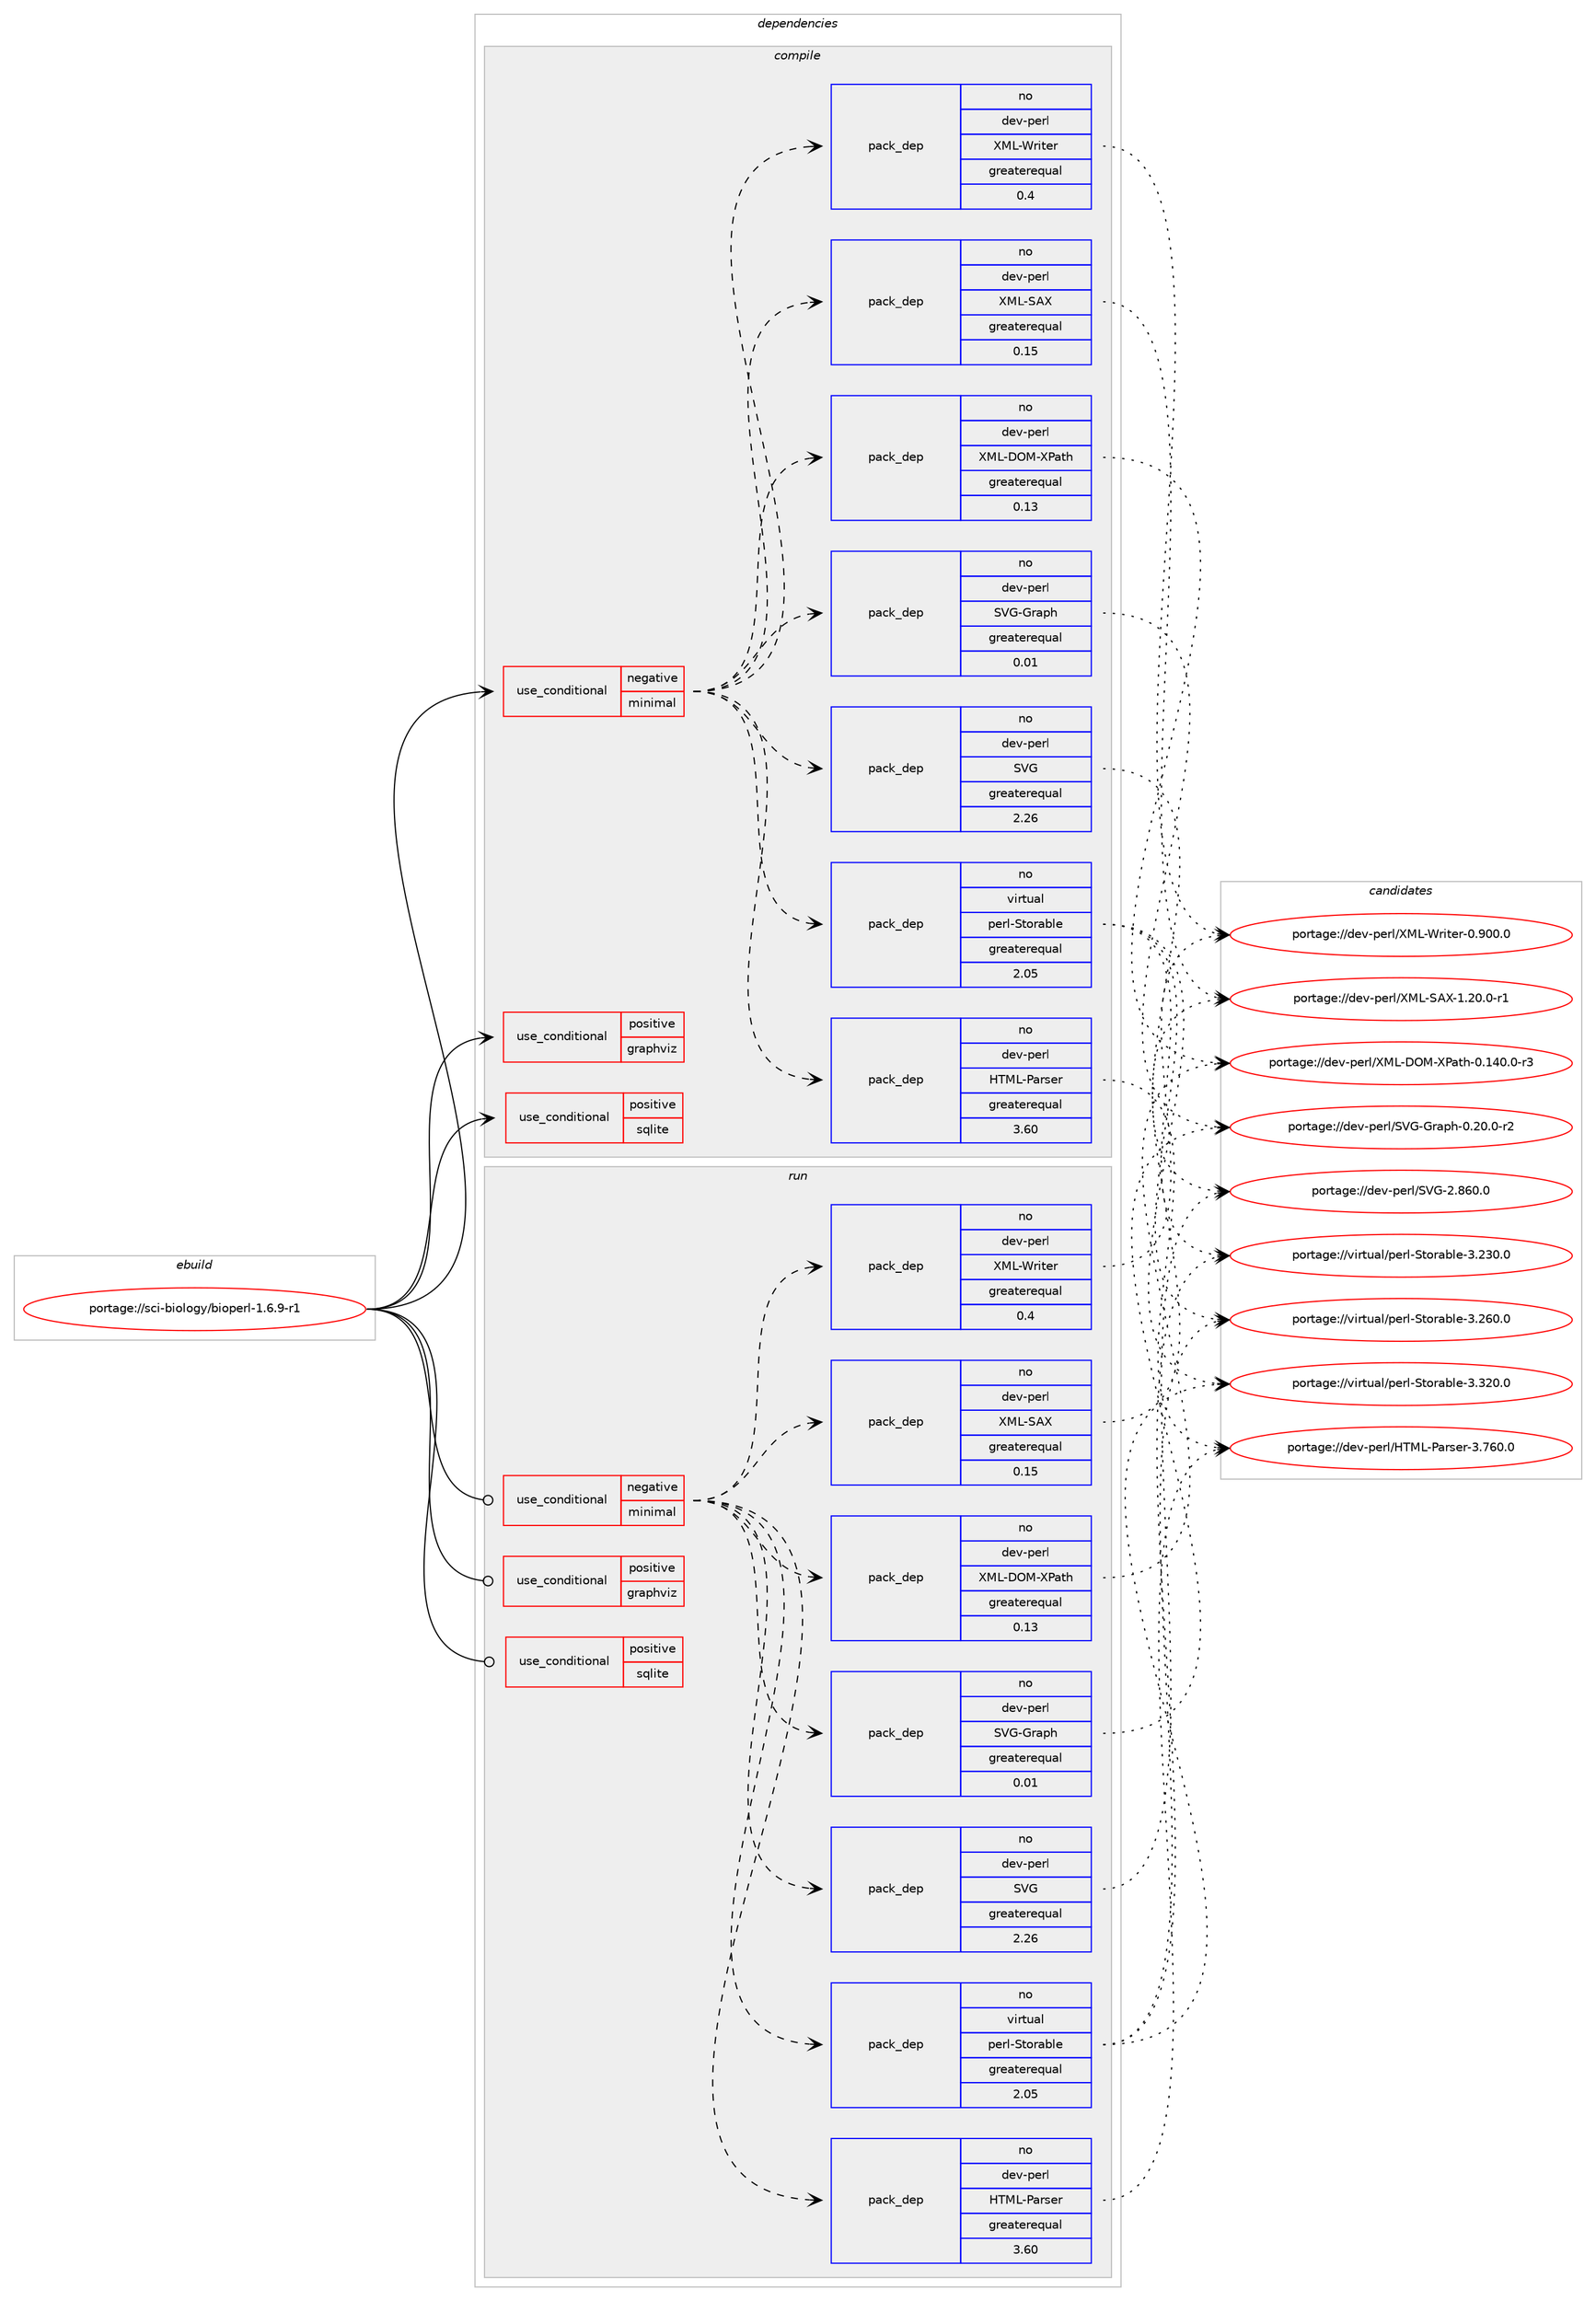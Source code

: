 digraph prolog {

# *************
# Graph options
# *************

newrank=true;
concentrate=true;
compound=true;
graph [rankdir=LR,fontname=Helvetica,fontsize=10,ranksep=1.5];#, ranksep=2.5, nodesep=0.2];
edge  [arrowhead=vee];
node  [fontname=Helvetica,fontsize=10];

# **********
# The ebuild
# **********

subgraph cluster_leftcol {
color=gray;
rank=same;
label=<<i>ebuild</i>>;
id [label="portage://sci-biology/bioperl-1.6.9-r1", color=red, width=4, href="../sci-biology/bioperl-1.6.9-r1.svg"];
}

# ****************
# The dependencies
# ****************

subgraph cluster_midcol {
color=gray;
label=<<i>dependencies</i>>;
subgraph cluster_compile {
fillcolor="#eeeeee";
style=filled;
label=<<i>compile</i>>;
subgraph cond324 {
dependency733 [label=<<TABLE BORDER="0" CELLBORDER="1" CELLSPACING="0" CELLPADDING="4"><TR><TD ROWSPAN="3" CELLPADDING="10">use_conditional</TD></TR><TR><TD>negative</TD></TR><TR><TD>minimal</TD></TR></TABLE>>, shape=none, color=red];
# *** BEGIN UNKNOWN DEPENDENCY TYPE (TODO) ***
# dependency733 -> package_dependency(portage://sci-biology/bioperl-1.6.9-r1,install,no,dev-perl,Algorithm-Munkres,none,[,,],[],[])
# *** END UNKNOWN DEPENDENCY TYPE (TODO) ***

# *** BEGIN UNKNOWN DEPENDENCY TYPE (TODO) ***
# dependency733 -> package_dependency(portage://sci-biology/bioperl-1.6.9-r1,install,no,dev-perl,Array-Compare,none,[,,],[],[])
# *** END UNKNOWN DEPENDENCY TYPE (TODO) ***

# *** BEGIN UNKNOWN DEPENDENCY TYPE (TODO) ***
# dependency733 -> package_dependency(portage://sci-biology/bioperl-1.6.9-r1,install,no,dev-perl,YAML,none,[,,],[],[])
# *** END UNKNOWN DEPENDENCY TYPE (TODO) ***

# *** BEGIN UNKNOWN DEPENDENCY TYPE (TODO) ***
# dependency733 -> package_dependency(portage://sci-biology/bioperl-1.6.9-r1,install,no,dev-perl,Bio-ASN1-EntrezGene,none,[,,],[],[])
# *** END UNKNOWN DEPENDENCY TYPE (TODO) ***

# *** BEGIN UNKNOWN DEPENDENCY TYPE (TODO) ***
# dependency733 -> package_dependency(portage://sci-biology/bioperl-1.6.9-r1,install,no,dev-perl,Clone,none,[,,],[],[])
# *** END UNKNOWN DEPENDENCY TYPE (TODO) ***

# *** BEGIN UNKNOWN DEPENDENCY TYPE (TODO) ***
# dependency733 -> package_dependency(portage://sci-biology/bioperl-1.6.9-r1,install,no,dev-perl,Convert-Binary-C,none,[,,],[],[])
# *** END UNKNOWN DEPENDENCY TYPE (TODO) ***

# *** BEGIN UNKNOWN DEPENDENCY TYPE (TODO) ***
# dependency733 -> package_dependency(portage://sci-biology/bioperl-1.6.9-r1,install,no,dev-perl,Data-Stag,none,[,,],[],[])
# *** END UNKNOWN DEPENDENCY TYPE (TODO) ***

# *** BEGIN UNKNOWN DEPENDENCY TYPE (TODO) ***
# dependency733 -> package_dependency(portage://sci-biology/bioperl-1.6.9-r1,install,no,dev-perl,GD,none,[,,],[],[])
# *** END UNKNOWN DEPENDENCY TYPE (TODO) ***

# *** BEGIN UNKNOWN DEPENDENCY TYPE (TODO) ***
# dependency733 -> package_dependency(portage://sci-biology/bioperl-1.6.9-r1,install,no,dev-perl,Graph,none,[,,],[],[])
# *** END UNKNOWN DEPENDENCY TYPE (TODO) ***

subgraph pack403 {
dependency734 [label=<<TABLE BORDER="0" CELLBORDER="1" CELLSPACING="0" CELLPADDING="4" WIDTH="220"><TR><TD ROWSPAN="6" CELLPADDING="30">pack_dep</TD></TR><TR><TD WIDTH="110">no</TD></TR><TR><TD>dev-perl</TD></TR><TR><TD>HTML-Parser</TD></TR><TR><TD>greaterequal</TD></TR><TR><TD>3.60</TD></TR></TABLE>>, shape=none, color=blue];
}
dependency733:e -> dependency734:w [weight=20,style="dashed",arrowhead="vee"];
# *** BEGIN UNKNOWN DEPENDENCY TYPE (TODO) ***
# dependency733 -> package_dependency(portage://sci-biology/bioperl-1.6.9-r1,install,no,dev-perl,List-MoreUtils,none,[,,],[],[])
# *** END UNKNOWN DEPENDENCY TYPE (TODO) ***

# *** BEGIN UNKNOWN DEPENDENCY TYPE (TODO) ***
# dependency733 -> package_dependency(portage://sci-biology/bioperl-1.6.9-r1,install,no,dev-perl,Math-Random,none,[,,],[],[])
# *** END UNKNOWN DEPENDENCY TYPE (TODO) ***

# *** BEGIN UNKNOWN DEPENDENCY TYPE (TODO) ***
# dependency733 -> package_dependency(portage://sci-biology/bioperl-1.6.9-r1,install,no,dev-perl,PostScript,none,[,,],[],[])
# *** END UNKNOWN DEPENDENCY TYPE (TODO) ***

# *** BEGIN UNKNOWN DEPENDENCY TYPE (TODO) ***
# dependency733 -> package_dependency(portage://sci-biology/bioperl-1.6.9-r1,install,no,dev-perl,Set-Scalar,none,[,,],[],[])
# *** END UNKNOWN DEPENDENCY TYPE (TODO) ***

# *** BEGIN UNKNOWN DEPENDENCY TYPE (TODO) ***
# dependency733 -> package_dependency(portage://sci-biology/bioperl-1.6.9-r1,install,no,dev-perl,SOAP-Lite,none,[,,],[],[])
# *** END UNKNOWN DEPENDENCY TYPE (TODO) ***

# *** BEGIN UNKNOWN DEPENDENCY TYPE (TODO) ***
# dependency733 -> package_dependency(portage://sci-biology/bioperl-1.6.9-r1,install,no,dev-perl,Sort-Naturally,none,[,,],[],[])
# *** END UNKNOWN DEPENDENCY TYPE (TODO) ***

# *** BEGIN UNKNOWN DEPENDENCY TYPE (TODO) ***
# dependency733 -> package_dependency(portage://sci-biology/bioperl-1.6.9-r1,install,no,dev-perl,Spreadsheet-ParseExcel,none,[,,],[],[])
# *** END UNKNOWN DEPENDENCY TYPE (TODO) ***

subgraph pack404 {
dependency735 [label=<<TABLE BORDER="0" CELLBORDER="1" CELLSPACING="0" CELLPADDING="4" WIDTH="220"><TR><TD ROWSPAN="6" CELLPADDING="30">pack_dep</TD></TR><TR><TD WIDTH="110">no</TD></TR><TR><TD>virtual</TD></TR><TR><TD>perl-Storable</TD></TR><TR><TD>greaterequal</TD></TR><TR><TD>2.05</TD></TR></TABLE>>, shape=none, color=blue];
}
dependency733:e -> dependency735:w [weight=20,style="dashed",arrowhead="vee"];
subgraph pack405 {
dependency736 [label=<<TABLE BORDER="0" CELLBORDER="1" CELLSPACING="0" CELLPADDING="4" WIDTH="220"><TR><TD ROWSPAN="6" CELLPADDING="30">pack_dep</TD></TR><TR><TD WIDTH="110">no</TD></TR><TR><TD>dev-perl</TD></TR><TR><TD>SVG</TD></TR><TR><TD>greaterequal</TD></TR><TR><TD>2.26</TD></TR></TABLE>>, shape=none, color=blue];
}
dependency733:e -> dependency736:w [weight=20,style="dashed",arrowhead="vee"];
subgraph pack406 {
dependency737 [label=<<TABLE BORDER="0" CELLBORDER="1" CELLSPACING="0" CELLPADDING="4" WIDTH="220"><TR><TD ROWSPAN="6" CELLPADDING="30">pack_dep</TD></TR><TR><TD WIDTH="110">no</TD></TR><TR><TD>dev-perl</TD></TR><TR><TD>SVG-Graph</TD></TR><TR><TD>greaterequal</TD></TR><TR><TD>0.01</TD></TR></TABLE>>, shape=none, color=blue];
}
dependency733:e -> dependency737:w [weight=20,style="dashed",arrowhead="vee"];
# *** BEGIN UNKNOWN DEPENDENCY TYPE (TODO) ***
# dependency733 -> package_dependency(portage://sci-biology/bioperl-1.6.9-r1,install,no,dev-perl,URI,none,[,,],[],[])
# *** END UNKNOWN DEPENDENCY TYPE (TODO) ***

subgraph pack407 {
dependency738 [label=<<TABLE BORDER="0" CELLBORDER="1" CELLSPACING="0" CELLPADDING="4" WIDTH="220"><TR><TD ROWSPAN="6" CELLPADDING="30">pack_dep</TD></TR><TR><TD WIDTH="110">no</TD></TR><TR><TD>dev-perl</TD></TR><TR><TD>XML-DOM-XPath</TD></TR><TR><TD>greaterequal</TD></TR><TR><TD>0.13</TD></TR></TABLE>>, shape=none, color=blue];
}
dependency733:e -> dependency738:w [weight=20,style="dashed",arrowhead="vee"];
# *** BEGIN UNKNOWN DEPENDENCY TYPE (TODO) ***
# dependency733 -> package_dependency(portage://sci-biology/bioperl-1.6.9-r1,install,no,dev-perl,XML-Parser,none,[,,],[],[])
# *** END UNKNOWN DEPENDENCY TYPE (TODO) ***

subgraph pack408 {
dependency739 [label=<<TABLE BORDER="0" CELLBORDER="1" CELLSPACING="0" CELLPADDING="4" WIDTH="220"><TR><TD ROWSPAN="6" CELLPADDING="30">pack_dep</TD></TR><TR><TD WIDTH="110">no</TD></TR><TR><TD>dev-perl</TD></TR><TR><TD>XML-SAX</TD></TR><TR><TD>greaterequal</TD></TR><TR><TD>0.15</TD></TR></TABLE>>, shape=none, color=blue];
}
dependency733:e -> dependency739:w [weight=20,style="dashed",arrowhead="vee"];
# *** BEGIN UNKNOWN DEPENDENCY TYPE (TODO) ***
# dependency733 -> package_dependency(portage://sci-biology/bioperl-1.6.9-r1,install,no,dev-perl,XML-Simple,none,[,,],[],[])
# *** END UNKNOWN DEPENDENCY TYPE (TODO) ***

# *** BEGIN UNKNOWN DEPENDENCY TYPE (TODO) ***
# dependency733 -> package_dependency(portage://sci-biology/bioperl-1.6.9-r1,install,no,dev-perl,XML-Twig,none,[,,],[],[])
# *** END UNKNOWN DEPENDENCY TYPE (TODO) ***

subgraph pack409 {
dependency740 [label=<<TABLE BORDER="0" CELLBORDER="1" CELLSPACING="0" CELLPADDING="4" WIDTH="220"><TR><TD ROWSPAN="6" CELLPADDING="30">pack_dep</TD></TR><TR><TD WIDTH="110">no</TD></TR><TR><TD>dev-perl</TD></TR><TR><TD>XML-Writer</TD></TR><TR><TD>greaterequal</TD></TR><TR><TD>0.4</TD></TR></TABLE>>, shape=none, color=blue];
}
dependency733:e -> dependency740:w [weight=20,style="dashed",arrowhead="vee"];
# *** BEGIN UNKNOWN DEPENDENCY TYPE (TODO) ***
# dependency733 -> package_dependency(portage://sci-biology/bioperl-1.6.9-r1,install,no,dev-perl,XML-DOM,none,[,,],[],[])
# *** END UNKNOWN DEPENDENCY TYPE (TODO) ***

# *** BEGIN UNKNOWN DEPENDENCY TYPE (TODO) ***
# dependency733 -> package_dependency(portage://sci-biology/bioperl-1.6.9-r1,install,no,dev-perl,XML-XPath,none,[,,],[],[])
# *** END UNKNOWN DEPENDENCY TYPE (TODO) ***

}
id:e -> dependency733:w [weight=20,style="solid",arrowhead="vee"];
subgraph cond325 {
dependency741 [label=<<TABLE BORDER="0" CELLBORDER="1" CELLSPACING="0" CELLPADDING="4"><TR><TD ROWSPAN="3" CELLPADDING="10">use_conditional</TD></TR><TR><TD>positive</TD></TR><TR><TD>graphviz</TD></TR></TABLE>>, shape=none, color=red];
# *** BEGIN UNKNOWN DEPENDENCY TYPE (TODO) ***
# dependency741 -> package_dependency(portage://sci-biology/bioperl-1.6.9-r1,install,no,dev-perl,GraphViz,none,[,,],[],[])
# *** END UNKNOWN DEPENDENCY TYPE (TODO) ***

}
id:e -> dependency741:w [weight=20,style="solid",arrowhead="vee"];
subgraph cond326 {
dependency742 [label=<<TABLE BORDER="0" CELLBORDER="1" CELLSPACING="0" CELLPADDING="4"><TR><TD ROWSPAN="3" CELLPADDING="10">use_conditional</TD></TR><TR><TD>positive</TD></TR><TR><TD>sqlite</TD></TR></TABLE>>, shape=none, color=red];
# *** BEGIN UNKNOWN DEPENDENCY TYPE (TODO) ***
# dependency742 -> package_dependency(portage://sci-biology/bioperl-1.6.9-r1,install,no,dev-perl,DBD-SQLite,none,[,,],[],[])
# *** END UNKNOWN DEPENDENCY TYPE (TODO) ***

}
id:e -> dependency742:w [weight=20,style="solid",arrowhead="vee"];
# *** BEGIN UNKNOWN DEPENDENCY TYPE (TODO) ***
# id -> package_dependency(portage://sci-biology/bioperl-1.6.9-r1,install,no,dev-lang,perl,none,[,,],[],[])
# *** END UNKNOWN DEPENDENCY TYPE (TODO) ***

# *** BEGIN UNKNOWN DEPENDENCY TYPE (TODO) ***
# id -> package_dependency(portage://sci-biology/bioperl-1.6.9-r1,install,no,dev-perl,libwww-perl,none,[,,],[],[])
# *** END UNKNOWN DEPENDENCY TYPE (TODO) ***

}
subgraph cluster_compileandrun {
fillcolor="#eeeeee";
style=filled;
label=<<i>compile and run</i>>;
}
subgraph cluster_run {
fillcolor="#eeeeee";
style=filled;
label=<<i>run</i>>;
subgraph cond327 {
dependency743 [label=<<TABLE BORDER="0" CELLBORDER="1" CELLSPACING="0" CELLPADDING="4"><TR><TD ROWSPAN="3" CELLPADDING="10">use_conditional</TD></TR><TR><TD>negative</TD></TR><TR><TD>minimal</TD></TR></TABLE>>, shape=none, color=red];
# *** BEGIN UNKNOWN DEPENDENCY TYPE (TODO) ***
# dependency743 -> package_dependency(portage://sci-biology/bioperl-1.6.9-r1,run,no,dev-perl,Algorithm-Munkres,none,[,,],[],[])
# *** END UNKNOWN DEPENDENCY TYPE (TODO) ***

# *** BEGIN UNKNOWN DEPENDENCY TYPE (TODO) ***
# dependency743 -> package_dependency(portage://sci-biology/bioperl-1.6.9-r1,run,no,dev-perl,Array-Compare,none,[,,],[],[])
# *** END UNKNOWN DEPENDENCY TYPE (TODO) ***

# *** BEGIN UNKNOWN DEPENDENCY TYPE (TODO) ***
# dependency743 -> package_dependency(portage://sci-biology/bioperl-1.6.9-r1,run,no,dev-perl,YAML,none,[,,],[],[])
# *** END UNKNOWN DEPENDENCY TYPE (TODO) ***

# *** BEGIN UNKNOWN DEPENDENCY TYPE (TODO) ***
# dependency743 -> package_dependency(portage://sci-biology/bioperl-1.6.9-r1,run,no,dev-perl,Bio-ASN1-EntrezGene,none,[,,],[],[])
# *** END UNKNOWN DEPENDENCY TYPE (TODO) ***

# *** BEGIN UNKNOWN DEPENDENCY TYPE (TODO) ***
# dependency743 -> package_dependency(portage://sci-biology/bioperl-1.6.9-r1,run,no,dev-perl,Clone,none,[,,],[],[])
# *** END UNKNOWN DEPENDENCY TYPE (TODO) ***

# *** BEGIN UNKNOWN DEPENDENCY TYPE (TODO) ***
# dependency743 -> package_dependency(portage://sci-biology/bioperl-1.6.9-r1,run,no,dev-perl,Convert-Binary-C,none,[,,],[],[])
# *** END UNKNOWN DEPENDENCY TYPE (TODO) ***

# *** BEGIN UNKNOWN DEPENDENCY TYPE (TODO) ***
# dependency743 -> package_dependency(portage://sci-biology/bioperl-1.6.9-r1,run,no,dev-perl,Data-Stag,none,[,,],[],[])
# *** END UNKNOWN DEPENDENCY TYPE (TODO) ***

# *** BEGIN UNKNOWN DEPENDENCY TYPE (TODO) ***
# dependency743 -> package_dependency(portage://sci-biology/bioperl-1.6.9-r1,run,no,dev-perl,GD,none,[,,],[],[])
# *** END UNKNOWN DEPENDENCY TYPE (TODO) ***

# *** BEGIN UNKNOWN DEPENDENCY TYPE (TODO) ***
# dependency743 -> package_dependency(portage://sci-biology/bioperl-1.6.9-r1,run,no,dev-perl,Graph,none,[,,],[],[])
# *** END UNKNOWN DEPENDENCY TYPE (TODO) ***

subgraph pack410 {
dependency744 [label=<<TABLE BORDER="0" CELLBORDER="1" CELLSPACING="0" CELLPADDING="4" WIDTH="220"><TR><TD ROWSPAN="6" CELLPADDING="30">pack_dep</TD></TR><TR><TD WIDTH="110">no</TD></TR><TR><TD>dev-perl</TD></TR><TR><TD>HTML-Parser</TD></TR><TR><TD>greaterequal</TD></TR><TR><TD>3.60</TD></TR></TABLE>>, shape=none, color=blue];
}
dependency743:e -> dependency744:w [weight=20,style="dashed",arrowhead="vee"];
# *** BEGIN UNKNOWN DEPENDENCY TYPE (TODO) ***
# dependency743 -> package_dependency(portage://sci-biology/bioperl-1.6.9-r1,run,no,dev-perl,List-MoreUtils,none,[,,],[],[])
# *** END UNKNOWN DEPENDENCY TYPE (TODO) ***

# *** BEGIN UNKNOWN DEPENDENCY TYPE (TODO) ***
# dependency743 -> package_dependency(portage://sci-biology/bioperl-1.6.9-r1,run,no,dev-perl,Math-Random,none,[,,],[],[])
# *** END UNKNOWN DEPENDENCY TYPE (TODO) ***

# *** BEGIN UNKNOWN DEPENDENCY TYPE (TODO) ***
# dependency743 -> package_dependency(portage://sci-biology/bioperl-1.6.9-r1,run,no,dev-perl,PostScript,none,[,,],[],[])
# *** END UNKNOWN DEPENDENCY TYPE (TODO) ***

# *** BEGIN UNKNOWN DEPENDENCY TYPE (TODO) ***
# dependency743 -> package_dependency(portage://sci-biology/bioperl-1.6.9-r1,run,no,dev-perl,Set-Scalar,none,[,,],[],[])
# *** END UNKNOWN DEPENDENCY TYPE (TODO) ***

# *** BEGIN UNKNOWN DEPENDENCY TYPE (TODO) ***
# dependency743 -> package_dependency(portage://sci-biology/bioperl-1.6.9-r1,run,no,dev-perl,SOAP-Lite,none,[,,],[],[])
# *** END UNKNOWN DEPENDENCY TYPE (TODO) ***

# *** BEGIN UNKNOWN DEPENDENCY TYPE (TODO) ***
# dependency743 -> package_dependency(portage://sci-biology/bioperl-1.6.9-r1,run,no,dev-perl,Sort-Naturally,none,[,,],[],[])
# *** END UNKNOWN DEPENDENCY TYPE (TODO) ***

# *** BEGIN UNKNOWN DEPENDENCY TYPE (TODO) ***
# dependency743 -> package_dependency(portage://sci-biology/bioperl-1.6.9-r1,run,no,dev-perl,Spreadsheet-ParseExcel,none,[,,],[],[])
# *** END UNKNOWN DEPENDENCY TYPE (TODO) ***

subgraph pack411 {
dependency745 [label=<<TABLE BORDER="0" CELLBORDER="1" CELLSPACING="0" CELLPADDING="4" WIDTH="220"><TR><TD ROWSPAN="6" CELLPADDING="30">pack_dep</TD></TR><TR><TD WIDTH="110">no</TD></TR><TR><TD>virtual</TD></TR><TR><TD>perl-Storable</TD></TR><TR><TD>greaterequal</TD></TR><TR><TD>2.05</TD></TR></TABLE>>, shape=none, color=blue];
}
dependency743:e -> dependency745:w [weight=20,style="dashed",arrowhead="vee"];
subgraph pack412 {
dependency746 [label=<<TABLE BORDER="0" CELLBORDER="1" CELLSPACING="0" CELLPADDING="4" WIDTH="220"><TR><TD ROWSPAN="6" CELLPADDING="30">pack_dep</TD></TR><TR><TD WIDTH="110">no</TD></TR><TR><TD>dev-perl</TD></TR><TR><TD>SVG</TD></TR><TR><TD>greaterequal</TD></TR><TR><TD>2.26</TD></TR></TABLE>>, shape=none, color=blue];
}
dependency743:e -> dependency746:w [weight=20,style="dashed",arrowhead="vee"];
subgraph pack413 {
dependency747 [label=<<TABLE BORDER="0" CELLBORDER="1" CELLSPACING="0" CELLPADDING="4" WIDTH="220"><TR><TD ROWSPAN="6" CELLPADDING="30">pack_dep</TD></TR><TR><TD WIDTH="110">no</TD></TR><TR><TD>dev-perl</TD></TR><TR><TD>SVG-Graph</TD></TR><TR><TD>greaterequal</TD></TR><TR><TD>0.01</TD></TR></TABLE>>, shape=none, color=blue];
}
dependency743:e -> dependency747:w [weight=20,style="dashed",arrowhead="vee"];
# *** BEGIN UNKNOWN DEPENDENCY TYPE (TODO) ***
# dependency743 -> package_dependency(portage://sci-biology/bioperl-1.6.9-r1,run,no,dev-perl,URI,none,[,,],[],[])
# *** END UNKNOWN DEPENDENCY TYPE (TODO) ***

subgraph pack414 {
dependency748 [label=<<TABLE BORDER="0" CELLBORDER="1" CELLSPACING="0" CELLPADDING="4" WIDTH="220"><TR><TD ROWSPAN="6" CELLPADDING="30">pack_dep</TD></TR><TR><TD WIDTH="110">no</TD></TR><TR><TD>dev-perl</TD></TR><TR><TD>XML-DOM-XPath</TD></TR><TR><TD>greaterequal</TD></TR><TR><TD>0.13</TD></TR></TABLE>>, shape=none, color=blue];
}
dependency743:e -> dependency748:w [weight=20,style="dashed",arrowhead="vee"];
# *** BEGIN UNKNOWN DEPENDENCY TYPE (TODO) ***
# dependency743 -> package_dependency(portage://sci-biology/bioperl-1.6.9-r1,run,no,dev-perl,XML-Parser,none,[,,],[],[])
# *** END UNKNOWN DEPENDENCY TYPE (TODO) ***

subgraph pack415 {
dependency749 [label=<<TABLE BORDER="0" CELLBORDER="1" CELLSPACING="0" CELLPADDING="4" WIDTH="220"><TR><TD ROWSPAN="6" CELLPADDING="30">pack_dep</TD></TR><TR><TD WIDTH="110">no</TD></TR><TR><TD>dev-perl</TD></TR><TR><TD>XML-SAX</TD></TR><TR><TD>greaterequal</TD></TR><TR><TD>0.15</TD></TR></TABLE>>, shape=none, color=blue];
}
dependency743:e -> dependency749:w [weight=20,style="dashed",arrowhead="vee"];
# *** BEGIN UNKNOWN DEPENDENCY TYPE (TODO) ***
# dependency743 -> package_dependency(portage://sci-biology/bioperl-1.6.9-r1,run,no,dev-perl,XML-Simple,none,[,,],[],[])
# *** END UNKNOWN DEPENDENCY TYPE (TODO) ***

# *** BEGIN UNKNOWN DEPENDENCY TYPE (TODO) ***
# dependency743 -> package_dependency(portage://sci-biology/bioperl-1.6.9-r1,run,no,dev-perl,XML-Twig,none,[,,],[],[])
# *** END UNKNOWN DEPENDENCY TYPE (TODO) ***

subgraph pack416 {
dependency750 [label=<<TABLE BORDER="0" CELLBORDER="1" CELLSPACING="0" CELLPADDING="4" WIDTH="220"><TR><TD ROWSPAN="6" CELLPADDING="30">pack_dep</TD></TR><TR><TD WIDTH="110">no</TD></TR><TR><TD>dev-perl</TD></TR><TR><TD>XML-Writer</TD></TR><TR><TD>greaterequal</TD></TR><TR><TD>0.4</TD></TR></TABLE>>, shape=none, color=blue];
}
dependency743:e -> dependency750:w [weight=20,style="dashed",arrowhead="vee"];
# *** BEGIN UNKNOWN DEPENDENCY TYPE (TODO) ***
# dependency743 -> package_dependency(portage://sci-biology/bioperl-1.6.9-r1,run,no,dev-perl,XML-DOM,none,[,,],[],[])
# *** END UNKNOWN DEPENDENCY TYPE (TODO) ***

# *** BEGIN UNKNOWN DEPENDENCY TYPE (TODO) ***
# dependency743 -> package_dependency(portage://sci-biology/bioperl-1.6.9-r1,run,no,dev-perl,XML-XPath,none,[,,],[],[])
# *** END UNKNOWN DEPENDENCY TYPE (TODO) ***

}
id:e -> dependency743:w [weight=20,style="solid",arrowhead="odot"];
subgraph cond328 {
dependency751 [label=<<TABLE BORDER="0" CELLBORDER="1" CELLSPACING="0" CELLPADDING="4"><TR><TD ROWSPAN="3" CELLPADDING="10">use_conditional</TD></TR><TR><TD>positive</TD></TR><TR><TD>graphviz</TD></TR></TABLE>>, shape=none, color=red];
# *** BEGIN UNKNOWN DEPENDENCY TYPE (TODO) ***
# dependency751 -> package_dependency(portage://sci-biology/bioperl-1.6.9-r1,run,no,dev-perl,GraphViz,none,[,,],[],[])
# *** END UNKNOWN DEPENDENCY TYPE (TODO) ***

}
id:e -> dependency751:w [weight=20,style="solid",arrowhead="odot"];
subgraph cond329 {
dependency752 [label=<<TABLE BORDER="0" CELLBORDER="1" CELLSPACING="0" CELLPADDING="4"><TR><TD ROWSPAN="3" CELLPADDING="10">use_conditional</TD></TR><TR><TD>positive</TD></TR><TR><TD>sqlite</TD></TR></TABLE>>, shape=none, color=red];
# *** BEGIN UNKNOWN DEPENDENCY TYPE (TODO) ***
# dependency752 -> package_dependency(portage://sci-biology/bioperl-1.6.9-r1,run,no,dev-perl,DBD-SQLite,none,[,,],[],[])
# *** END UNKNOWN DEPENDENCY TYPE (TODO) ***

}
id:e -> dependency752:w [weight=20,style="solid",arrowhead="odot"];
# *** BEGIN UNKNOWN DEPENDENCY TYPE (TODO) ***
# id -> package_dependency(portage://sci-biology/bioperl-1.6.9-r1,run,no,dev-lang,perl,none,[,,],any_same_slot,[])
# *** END UNKNOWN DEPENDENCY TYPE (TODO) ***

# *** BEGIN UNKNOWN DEPENDENCY TYPE (TODO) ***
# id -> package_dependency(portage://sci-biology/bioperl-1.6.9-r1,run,no,dev-perl,libwww-perl,none,[,,],[],[])
# *** END UNKNOWN DEPENDENCY TYPE (TODO) ***

}
}

# **************
# The candidates
# **************

subgraph cluster_choices {
rank=same;
color=gray;
label=<<i>candidates</i>>;

subgraph choice403 {
color=black;
nodesep=1;
choice1001011184511210111410847728477764580971141151011144551465554484648 [label="portage://dev-perl/HTML-Parser-3.760.0", color=red, width=4,href="../dev-perl/HTML-Parser-3.760.0.svg"];
dependency734:e -> choice1001011184511210111410847728477764580971141151011144551465554484648:w [style=dotted,weight="100"];
}
subgraph choice404 {
color=black;
nodesep=1;
choice1181051141161179710847112101114108458311611111497981081014551465051484648 [label="portage://virtual/perl-Storable-3.230.0", color=red, width=4,href="../virtual/perl-Storable-3.230.0.svg"];
choice1181051141161179710847112101114108458311611111497981081014551465054484648 [label="portage://virtual/perl-Storable-3.260.0", color=red, width=4,href="../virtual/perl-Storable-3.260.0.svg"];
choice1181051141161179710847112101114108458311611111497981081014551465150484648 [label="portage://virtual/perl-Storable-3.320.0", color=red, width=4,href="../virtual/perl-Storable-3.320.0.svg"];
dependency735:e -> choice1181051141161179710847112101114108458311611111497981081014551465051484648:w [style=dotted,weight="100"];
dependency735:e -> choice1181051141161179710847112101114108458311611111497981081014551465054484648:w [style=dotted,weight="100"];
dependency735:e -> choice1181051141161179710847112101114108458311611111497981081014551465150484648:w [style=dotted,weight="100"];
}
subgraph choice405 {
color=black;
nodesep=1;
choice10010111845112101114108478386714550465654484648 [label="portage://dev-perl/SVG-2.860.0", color=red, width=4,href="../dev-perl/SVG-2.860.0.svg"];
dependency736:e -> choice10010111845112101114108478386714550465654484648:w [style=dotted,weight="100"];
}
subgraph choice406 {
color=black;
nodesep=1;
choice1001011184511210111410847838671457111497112104454846504846484511450 [label="portage://dev-perl/SVG-Graph-0.20.0-r2", color=red, width=4,href="../dev-perl/SVG-Graph-0.20.0-r2.svg"];
dependency737:e -> choice1001011184511210111410847838671457111497112104454846504846484511450:w [style=dotted,weight="100"];
}
subgraph choice407 {
color=black;
nodesep=1;
choice1001011184511210111410847887776456879774588809711610445484649524846484511451 [label="portage://dev-perl/XML-DOM-XPath-0.140.0-r3", color=red, width=4,href="../dev-perl/XML-DOM-XPath-0.140.0-r3.svg"];
dependency738:e -> choice1001011184511210111410847887776456879774588809711610445484649524846484511451:w [style=dotted,weight="100"];
}
subgraph choice408 {
color=black;
nodesep=1;
choice100101118451121011141084788777645836588454946504846484511449 [label="portage://dev-perl/XML-SAX-1.20.0-r1", color=red, width=4,href="../dev-perl/XML-SAX-1.20.0-r1.svg"];
dependency739:e -> choice100101118451121011141084788777645836588454946504846484511449:w [style=dotted,weight="100"];
}
subgraph choice409 {
color=black;
nodesep=1;
choice100101118451121011141084788777645871141051161011144548465748484648 [label="portage://dev-perl/XML-Writer-0.900.0", color=red, width=4,href="../dev-perl/XML-Writer-0.900.0.svg"];
dependency740:e -> choice100101118451121011141084788777645871141051161011144548465748484648:w [style=dotted,weight="100"];
}
subgraph choice410 {
color=black;
nodesep=1;
choice1001011184511210111410847728477764580971141151011144551465554484648 [label="portage://dev-perl/HTML-Parser-3.760.0", color=red, width=4,href="../dev-perl/HTML-Parser-3.760.0.svg"];
dependency744:e -> choice1001011184511210111410847728477764580971141151011144551465554484648:w [style=dotted,weight="100"];
}
subgraph choice411 {
color=black;
nodesep=1;
choice1181051141161179710847112101114108458311611111497981081014551465051484648 [label="portage://virtual/perl-Storable-3.230.0", color=red, width=4,href="../virtual/perl-Storable-3.230.0.svg"];
choice1181051141161179710847112101114108458311611111497981081014551465054484648 [label="portage://virtual/perl-Storable-3.260.0", color=red, width=4,href="../virtual/perl-Storable-3.260.0.svg"];
choice1181051141161179710847112101114108458311611111497981081014551465150484648 [label="portage://virtual/perl-Storable-3.320.0", color=red, width=4,href="../virtual/perl-Storable-3.320.0.svg"];
dependency745:e -> choice1181051141161179710847112101114108458311611111497981081014551465051484648:w [style=dotted,weight="100"];
dependency745:e -> choice1181051141161179710847112101114108458311611111497981081014551465054484648:w [style=dotted,weight="100"];
dependency745:e -> choice1181051141161179710847112101114108458311611111497981081014551465150484648:w [style=dotted,weight="100"];
}
subgraph choice412 {
color=black;
nodesep=1;
choice10010111845112101114108478386714550465654484648 [label="portage://dev-perl/SVG-2.860.0", color=red, width=4,href="../dev-perl/SVG-2.860.0.svg"];
dependency746:e -> choice10010111845112101114108478386714550465654484648:w [style=dotted,weight="100"];
}
subgraph choice413 {
color=black;
nodesep=1;
choice1001011184511210111410847838671457111497112104454846504846484511450 [label="portage://dev-perl/SVG-Graph-0.20.0-r2", color=red, width=4,href="../dev-perl/SVG-Graph-0.20.0-r2.svg"];
dependency747:e -> choice1001011184511210111410847838671457111497112104454846504846484511450:w [style=dotted,weight="100"];
}
subgraph choice414 {
color=black;
nodesep=1;
choice1001011184511210111410847887776456879774588809711610445484649524846484511451 [label="portage://dev-perl/XML-DOM-XPath-0.140.0-r3", color=red, width=4,href="../dev-perl/XML-DOM-XPath-0.140.0-r3.svg"];
dependency748:e -> choice1001011184511210111410847887776456879774588809711610445484649524846484511451:w [style=dotted,weight="100"];
}
subgraph choice415 {
color=black;
nodesep=1;
choice100101118451121011141084788777645836588454946504846484511449 [label="portage://dev-perl/XML-SAX-1.20.0-r1", color=red, width=4,href="../dev-perl/XML-SAX-1.20.0-r1.svg"];
dependency749:e -> choice100101118451121011141084788777645836588454946504846484511449:w [style=dotted,weight="100"];
}
subgraph choice416 {
color=black;
nodesep=1;
choice100101118451121011141084788777645871141051161011144548465748484648 [label="portage://dev-perl/XML-Writer-0.900.0", color=red, width=4,href="../dev-perl/XML-Writer-0.900.0.svg"];
dependency750:e -> choice100101118451121011141084788777645871141051161011144548465748484648:w [style=dotted,weight="100"];
}
}

}
